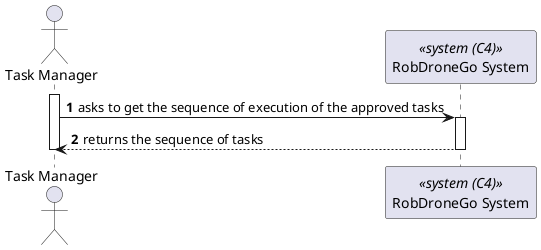 @startuml process-view
autonumber

actor TM as "Task Manager"
participant SYS as "RobDroneGo System" <<system (C4)>>
participant SYS as "RobDroneGo System" <<system (C4)>>

activate TM

TM -> SYS : asks to get the sequence of execution of the approved tasks
activate SYS

TM <-- SYS : returns the sequence of tasks
deactivate SYS

deactivate TM

@enduml

